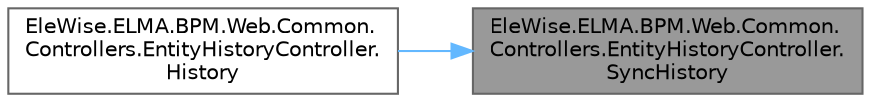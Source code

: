 digraph "EleWise.ELMA.BPM.Web.Common.Controllers.EntityHistoryController.SyncHistory"
{
 // LATEX_PDF_SIZE
  bgcolor="transparent";
  edge [fontname=Helvetica,fontsize=10,labelfontname=Helvetica,labelfontsize=10];
  node [fontname=Helvetica,fontsize=10,shape=box,height=0.2,width=0.4];
  rankdir="RL";
  Node1 [id="Node000001",label="EleWise.ELMA.BPM.Web.Common.\lControllers.EntityHistoryController.\lSyncHistory",height=0.2,width=0.4,color="gray40", fillcolor="grey60", style="filled", fontcolor="black",tooltip="Получить историю по объекту"];
  Node1 -> Node2 [id="edge1_Node000001_Node000002",dir="back",color="steelblue1",style="solid",tooltip=" "];
  Node2 [id="Node000002",label="EleWise.ELMA.BPM.Web.Common.\lControllers.EntityHistoryController.\lHistory",height=0.2,width=0.4,color="grey40", fillcolor="white", style="filled",URL="$class_ele_wise_1_1_e_l_m_a_1_1_b_p_m_1_1_web_1_1_common_1_1_controllers_1_1_entity_history_controller.html#a381fa7314ff4908d2130256d6c0e3293",tooltip="Получить историю по объекту"];
}
